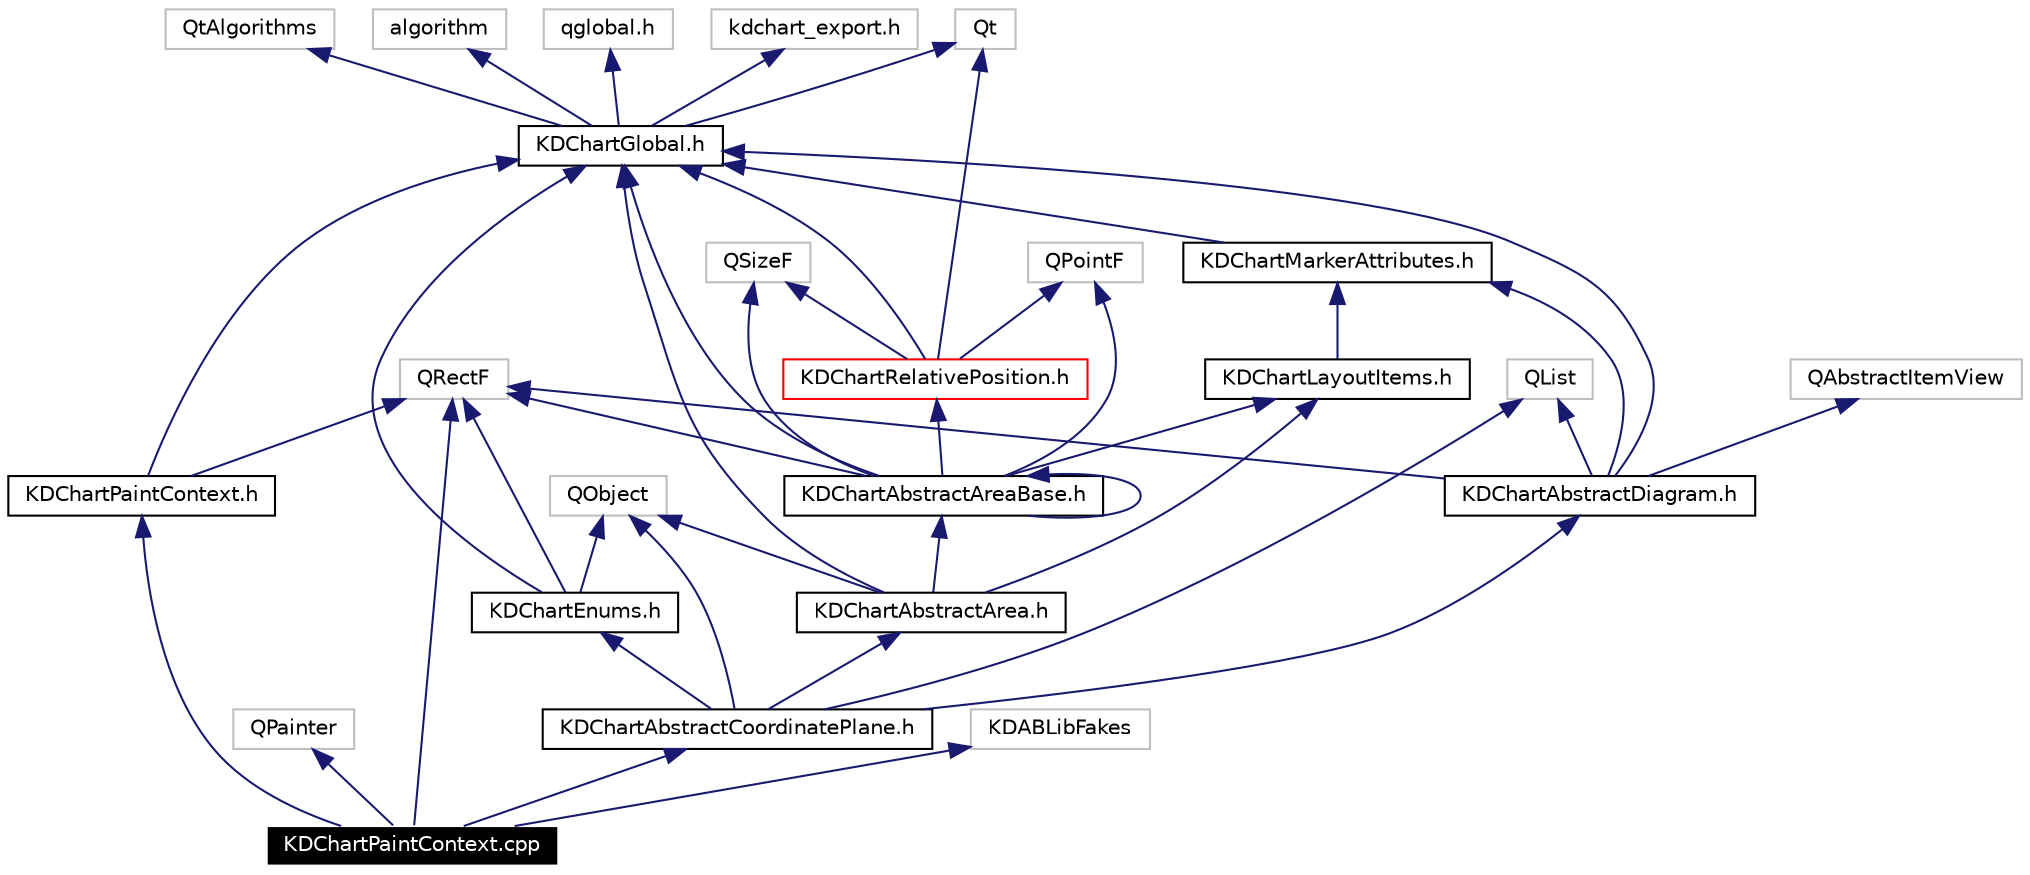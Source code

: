 digraph G
{
  edge [fontname="Helvetica",fontsize=10,labelfontname="Helvetica",labelfontsize=10];
  node [fontname="Helvetica",fontsize=10,shape=record];
  Node2316 [label="KDChartPaintContext.cpp",height=0.2,width=0.4,color="white", fillcolor="black", style="filled" fontcolor="white"];
  Node2317 -> Node2316 [dir=back,color="midnightblue",fontsize=10,style="solid",fontname="Helvetica"];
  Node2317 [label="QRectF",height=0.2,width=0.4,color="grey75"];
  Node2318 -> Node2316 [dir=back,color="midnightblue",fontsize=10,style="solid",fontname="Helvetica"];
  Node2318 [label="QPainter",height=0.2,width=0.4,color="grey75"];
  Node2319 -> Node2316 [dir=back,color="midnightblue",fontsize=10,style="solid",fontname="Helvetica"];
  Node2319 [label="KDChartPaintContext.h",height=0.2,width=0.4,color="black",URL="$_k_d_chart_paint_context_8h.html"];
  Node2317 -> Node2319 [dir=back,color="midnightblue",fontsize=10,style="solid",fontname="Helvetica"];
  Node2320 -> Node2319 [dir=back,color="midnightblue",fontsize=10,style="solid",fontname="Helvetica"];
  Node2320 [label="KDChartGlobal.h",height=0.2,width=0.4,color="black",URL="$_k_d_chart_global_8h.html"];
  Node2321 -> Node2320 [dir=back,color="midnightblue",fontsize=10,style="solid",fontname="Helvetica"];
  Node2321 [label="qglobal.h",height=0.2,width=0.4,color="grey75"];
  Node2322 -> Node2320 [dir=back,color="midnightblue",fontsize=10,style="solid",fontname="Helvetica"];
  Node2322 [label="kdchart_export.h",height=0.2,width=0.4,color="grey75"];
  Node2323 -> Node2320 [dir=back,color="midnightblue",fontsize=10,style="solid",fontname="Helvetica"];
  Node2323 [label="QtAlgorithms",height=0.2,width=0.4,color="grey75"];
  Node2324 -> Node2320 [dir=back,color="midnightblue",fontsize=10,style="solid",fontname="Helvetica"];
  Node2324 [label="algorithm",height=0.2,width=0.4,color="grey75"];
  Node2325 -> Node2320 [dir=back,color="midnightblue",fontsize=10,style="solid",fontname="Helvetica"];
  Node2325 [label="Qt",height=0.2,width=0.4,color="grey75"];
  Node2326 -> Node2316 [dir=back,color="midnightblue",fontsize=10,style="solid",fontname="Helvetica"];
  Node2326 [label="KDChartAbstractCoordinatePlane.h",height=0.2,width=0.4,color="black",URL="$_k_d_chart_abstract_coordinate_plane_8h.html"];
  Node2327 -> Node2326 [dir=back,color="midnightblue",fontsize=10,style="solid",fontname="Helvetica"];
  Node2327 [label="QObject",height=0.2,width=0.4,color="grey75"];
  Node2328 -> Node2326 [dir=back,color="midnightblue",fontsize=10,style="solid",fontname="Helvetica"];
  Node2328 [label="QList",height=0.2,width=0.4,color="grey75"];
  Node2329 -> Node2326 [dir=back,color="midnightblue",fontsize=10,style="solid",fontname="Helvetica"];
  Node2329 [label="KDChartAbstractArea.h",height=0.2,width=0.4,color="black",URL="$_k_d_chart_abstract_area_8h.html"];
  Node2327 -> Node2329 [dir=back,color="midnightblue",fontsize=10,style="solid",fontname="Helvetica"];
  Node2320 -> Node2329 [dir=back,color="midnightblue",fontsize=10,style="solid",fontname="Helvetica"];
  Node2330 -> Node2329 [dir=back,color="midnightblue",fontsize=10,style="solid",fontname="Helvetica"];
  Node2330 [label="KDChartAbstractAreaBase.h",height=0.2,width=0.4,color="black",URL="$_k_d_chart_abstract_area_base_8h.html"];
  Node2331 -> Node2330 [dir=back,color="midnightblue",fontsize=10,style="solid",fontname="Helvetica"];
  Node2331 [label="QPointF",height=0.2,width=0.4,color="grey75"];
  Node2332 -> Node2330 [dir=back,color="midnightblue",fontsize=10,style="solid",fontname="Helvetica"];
  Node2332 [label="QSizeF",height=0.2,width=0.4,color="grey75"];
  Node2317 -> Node2330 [dir=back,color="midnightblue",fontsize=10,style="solid",fontname="Helvetica"];
  Node2320 -> Node2330 [dir=back,color="midnightblue",fontsize=10,style="solid",fontname="Helvetica"];
  Node2333 -> Node2330 [dir=back,color="midnightblue",fontsize=10,style="solid",fontname="Helvetica"];
  Node2333 [label="KDChartLayoutItems.h",height=0.2,width=0.4,color="black",URL="$_k_d_chart_layout_items_8h.html"];
  Node2347 -> Node2333 [dir=back,color="midnightblue",fontsize=10,style="solid",fontname="Helvetica"];
  Node2347 [label="KDChartMarkerAttributes.h",height=0.2,width=0.4,color="black",URL="$_k_d_chart_marker_attributes_8h.html"];
  Node2320 -> Node2347 [dir=back,color="midnightblue",fontsize=10,style="solid",fontname="Helvetica"];
  Node2348 -> Node2330 [dir=back,color="midnightblue",fontsize=10,style="solid",fontname="Helvetica"];
  Node2348 [label="KDChartRelativePosition.h",height=0.2,width=0.4,color="red",URL="$_k_d_chart_relative_position_8h.html"];
  Node2325 -> Node2348 [dir=back,color="midnightblue",fontsize=10,style="solid",fontname="Helvetica"];
  Node2331 -> Node2348 [dir=back,color="midnightblue",fontsize=10,style="solid",fontname="Helvetica"];
  Node2332 -> Node2348 [dir=back,color="midnightblue",fontsize=10,style="solid",fontname="Helvetica"];
  Node2320 -> Node2348 [dir=back,color="midnightblue",fontsize=10,style="solid",fontname="Helvetica"];
  Node2330 -> Node2330 [dir=back,color="midnightblue",fontsize=10,style="solid",fontname="Helvetica"];
  Node2333 -> Node2329 [dir=back,color="midnightblue",fontsize=10,style="solid",fontname="Helvetica"];
  Node2349 -> Node2326 [dir=back,color="midnightblue",fontsize=10,style="solid",fontname="Helvetica"];
  Node2349 [label="KDChartAbstractDiagram.h",height=0.2,width=0.4,color="black",URL="$_k_d_chart_abstract_diagram_8h.html"];
  Node2328 -> Node2349 [dir=back,color="midnightblue",fontsize=10,style="solid",fontname="Helvetica"];
  Node2317 -> Node2349 [dir=back,color="midnightblue",fontsize=10,style="solid",fontname="Helvetica"];
  Node2350 -> Node2349 [dir=back,color="midnightblue",fontsize=10,style="solid",fontname="Helvetica"];
  Node2350 [label="QAbstractItemView",height=0.2,width=0.4,color="grey75"];
  Node2320 -> Node2349 [dir=back,color="midnightblue",fontsize=10,style="solid",fontname="Helvetica"];
  Node2347 -> Node2349 [dir=back,color="midnightblue",fontsize=10,style="solid",fontname="Helvetica"];
  Node2345 -> Node2326 [dir=back,color="midnightblue",fontsize=10,style="solid",fontname="Helvetica"];
  Node2345 [label="KDChartEnums.h",height=0.2,width=0.4,color="black",URL="$_k_d_chart_enums_8h.html"];
  Node2320 -> Node2345 [dir=back,color="midnightblue",fontsize=10,style="solid",fontname="Helvetica"];
  Node2317 -> Node2345 [dir=back,color="midnightblue",fontsize=10,style="solid",fontname="Helvetica"];
  Node2327 -> Node2345 [dir=back,color="midnightblue",fontsize=10,style="solid",fontname="Helvetica"];
  Node2351 -> Node2316 [dir=back,color="midnightblue",fontsize=10,style="solid",fontname="Helvetica"];
  Node2351 [label="KDABLibFakes",height=0.2,width=0.4,color="grey75"];
}

